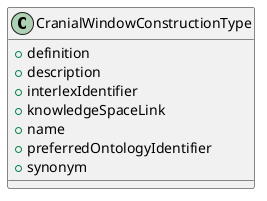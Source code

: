 @startuml
class CranialWindowConstructionType {
+definition
+description
+interlexIdentifier
+knowledgeSpaceLink
+name
+preferredOntologyIdentifier
+synonym

}

@enduml